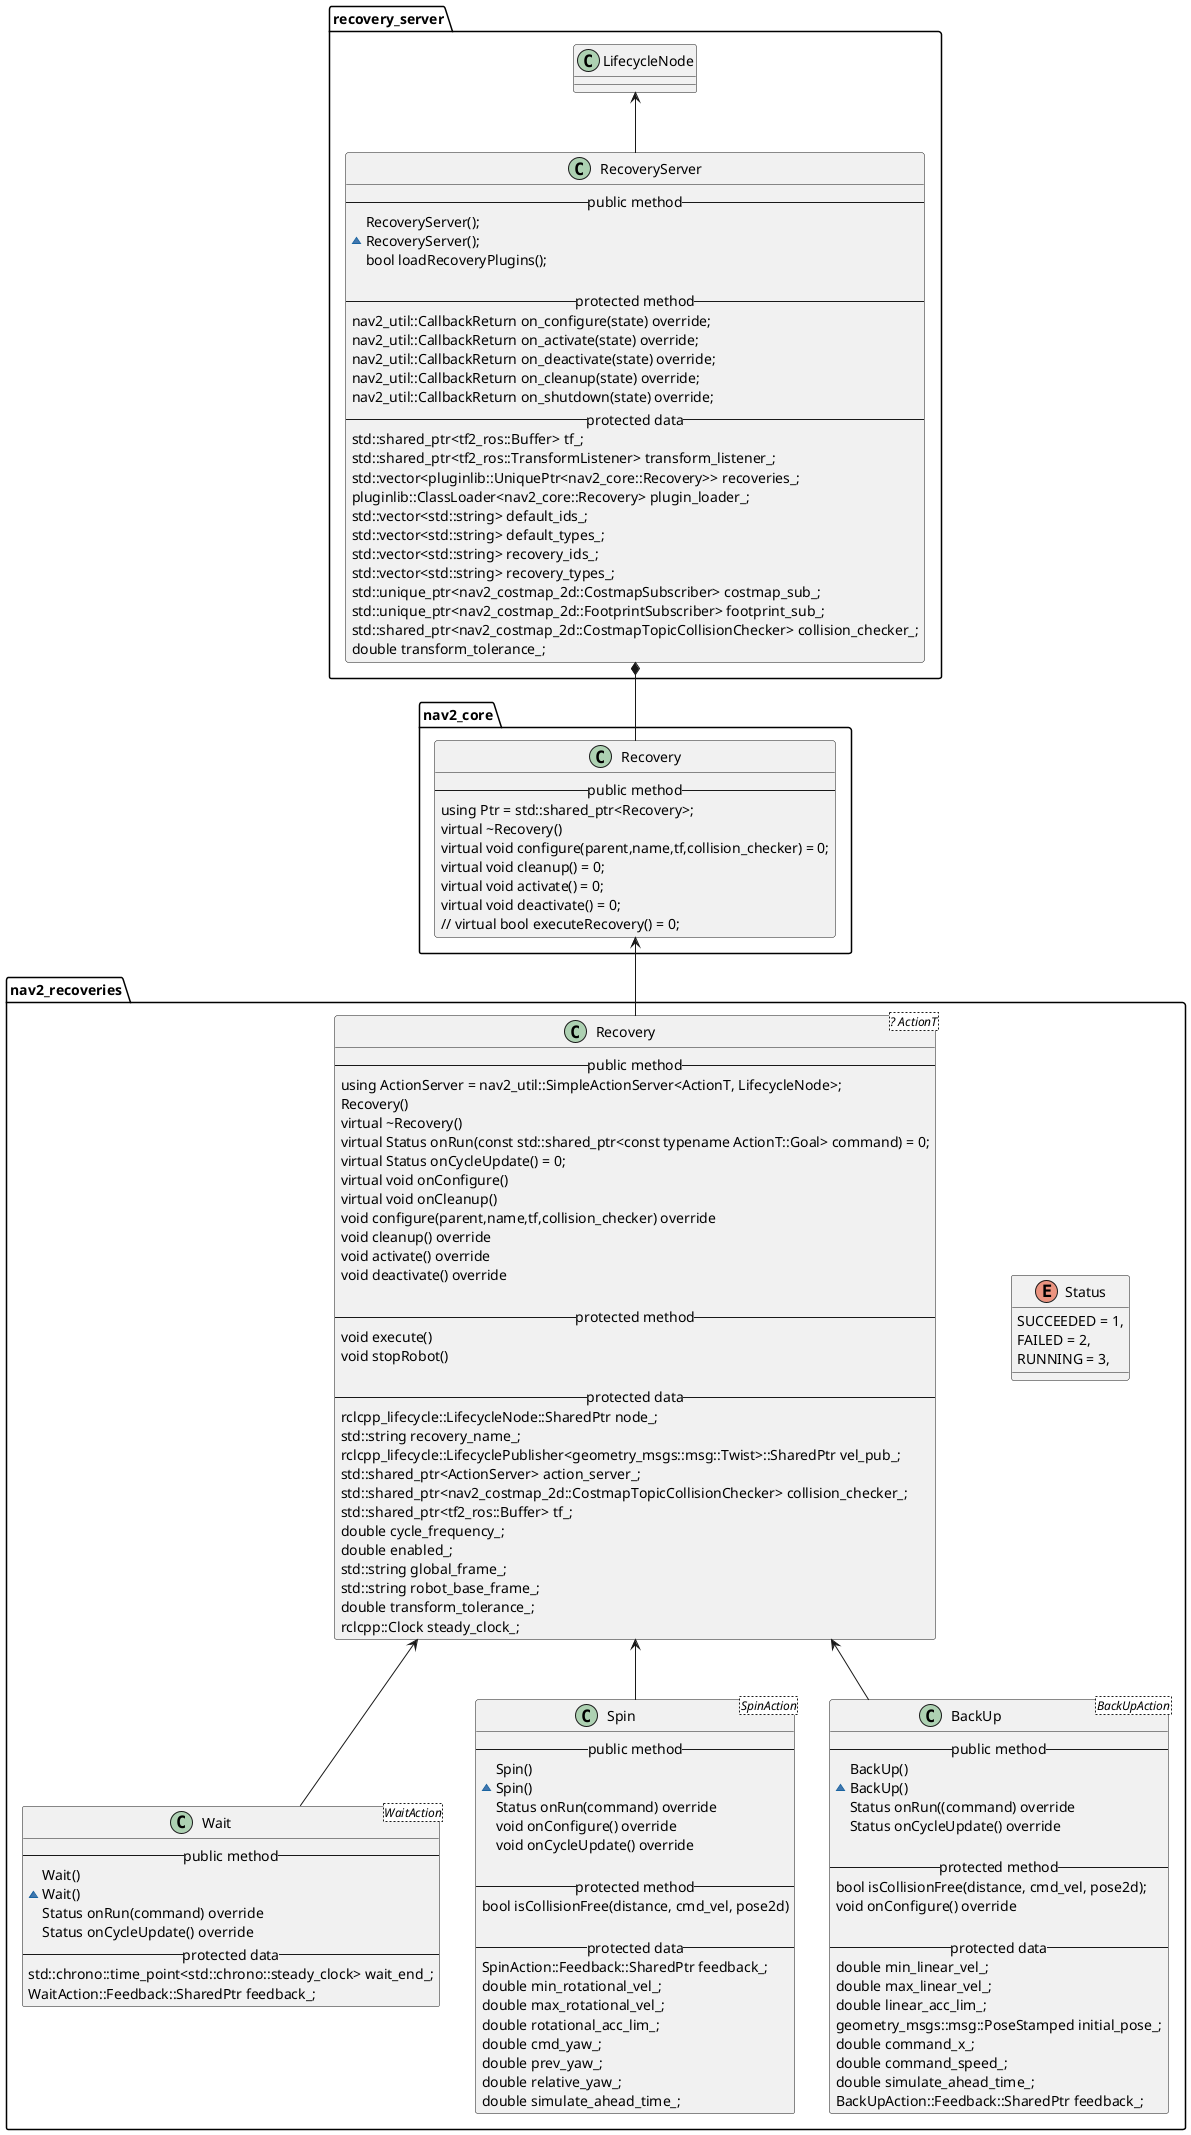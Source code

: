 @startuml
'https://plantuml.com/class-diagram
namespace nav2_core{
class Recovery{
-- public method --
using Ptr = std::shared_ptr<Recovery>;
virtual ~Recovery()
virtual void configure(parent,name,tf,collision_checker) = 0;
virtual void cleanup() = 0;
virtual void activate() = 0;
virtual void deactivate() = 0;
// virtual bool executeRecovery() = 0;
}
}

namespace recovery_server{
class RecoveryServer{
-- public method --
RecoveryServer();
~RecoveryServer();
bool loadRecoveryPlugins();

-- protected method --
nav2_util::CallbackReturn on_configure(state) override;
nav2_util::CallbackReturn on_activate(state) override;
nav2_util::CallbackReturn on_deactivate(state) override;
nav2_util::CallbackReturn on_cleanup(state) override;
nav2_util::CallbackReturn on_shutdown(state) override;
-- protected data --
std::shared_ptr<tf2_ros::Buffer> tf_;
std::shared_ptr<tf2_ros::TransformListener> transform_listener_;
std::vector<pluginlib::UniquePtr<nav2_core::Recovery>> recoveries_;
pluginlib::ClassLoader<nav2_core::Recovery> plugin_loader_;
std::vector<std::string> default_ids_;
std::vector<std::string> default_types_;
std::vector<std::string> recovery_ids_;
std::vector<std::string> recovery_types_;
std::unique_ptr<nav2_costmap_2d::CostmapSubscriber> costmap_sub_;
std::unique_ptr<nav2_costmap_2d::FootprintSubscriber> footprint_sub_;
std::shared_ptr<nav2_costmap_2d::CostmapTopicCollisionChecker> collision_checker_;
double transform_tolerance_;
}


LifecycleNode <-- RecoveryServer
}


namespace nav2_recoveries{
enum Status{
SUCCEEDED = 1,
FAILED = 2,
RUNNING = 3,
}

class Recovery<? ActionT>{
-- public method --
using ActionServer = nav2_util::SimpleActionServer<ActionT, LifecycleNode>;
Recovery()
virtual ~Recovery()
virtual Status onRun(const std::shared_ptr<const typename ActionT::Goal> command) = 0;
virtual Status onCycleUpdate() = 0;
virtual void onConfigure()
virtual void onCleanup()
void configure(parent,name,tf,collision_checker) override
void cleanup() override
void activate() override
void deactivate() override

-- protected method --
void execute()
void stopRobot()

-- protected data --
rclcpp_lifecycle::LifecycleNode::SharedPtr node_;
std::string recovery_name_;
rclcpp_lifecycle::LifecyclePublisher<geometry_msgs::msg::Twist>::SharedPtr vel_pub_;
std::shared_ptr<ActionServer> action_server_;
std::shared_ptr<nav2_costmap_2d::CostmapTopicCollisionChecker> collision_checker_;
std::shared_ptr<tf2_ros::Buffer> tf_;
double cycle_frequency_;
double enabled_;
std::string global_frame_;
std::string robot_base_frame_;
double transform_tolerance_;
rclcpp::Clock steady_clock_;
}

class Wait<WaitAction>{
-- public method --
Wait()
~Wait()
Status onRun(command) override
Status onCycleUpdate() override
-- protected data --
std::chrono::time_point<std::chrono::steady_clock> wait_end_;
WaitAction::Feedback::SharedPtr feedback_;
}

class Spin<SpinAction>{
-- public method --
Spin()
~Spin()
Status onRun(command) override
void onConfigure() override
void onCycleUpdate() override

-- protected method --
bool isCollisionFree(distance, cmd_vel, pose2d)

-- protected data --
SpinAction::Feedback::SharedPtr feedback_;
double min_rotational_vel_;
double max_rotational_vel_;
double rotational_acc_lim_;
double cmd_yaw_;
double prev_yaw_;
double relative_yaw_;
double simulate_ahead_time_;
}

class BackUp<BackUpAction>{
-- public method --
BackUp()
~BackUp()
Status onRun((command) override
Status onCycleUpdate() override

-- protected method --
bool isCollisionFree(distance, cmd_vel, pose2d);
void onConfigure() override

-- protected data --
double min_linear_vel_;
double max_linear_vel_;
double linear_acc_lim_;
geometry_msgs::msg::PoseStamped initial_pose_;
double command_x_;
double command_speed_;
double simulate_ahead_time_;
BackUpAction::Feedback::SharedPtr feedback_;
}



Recovery <-- Wait
Recovery <-- Spin
Recovery <-- BackUp
}


nav2_core.Recovery <-- nav2_recoveries.Recovery
recovery_server.RecoveryServer *-- nav2_core.Recovery





















@enduml